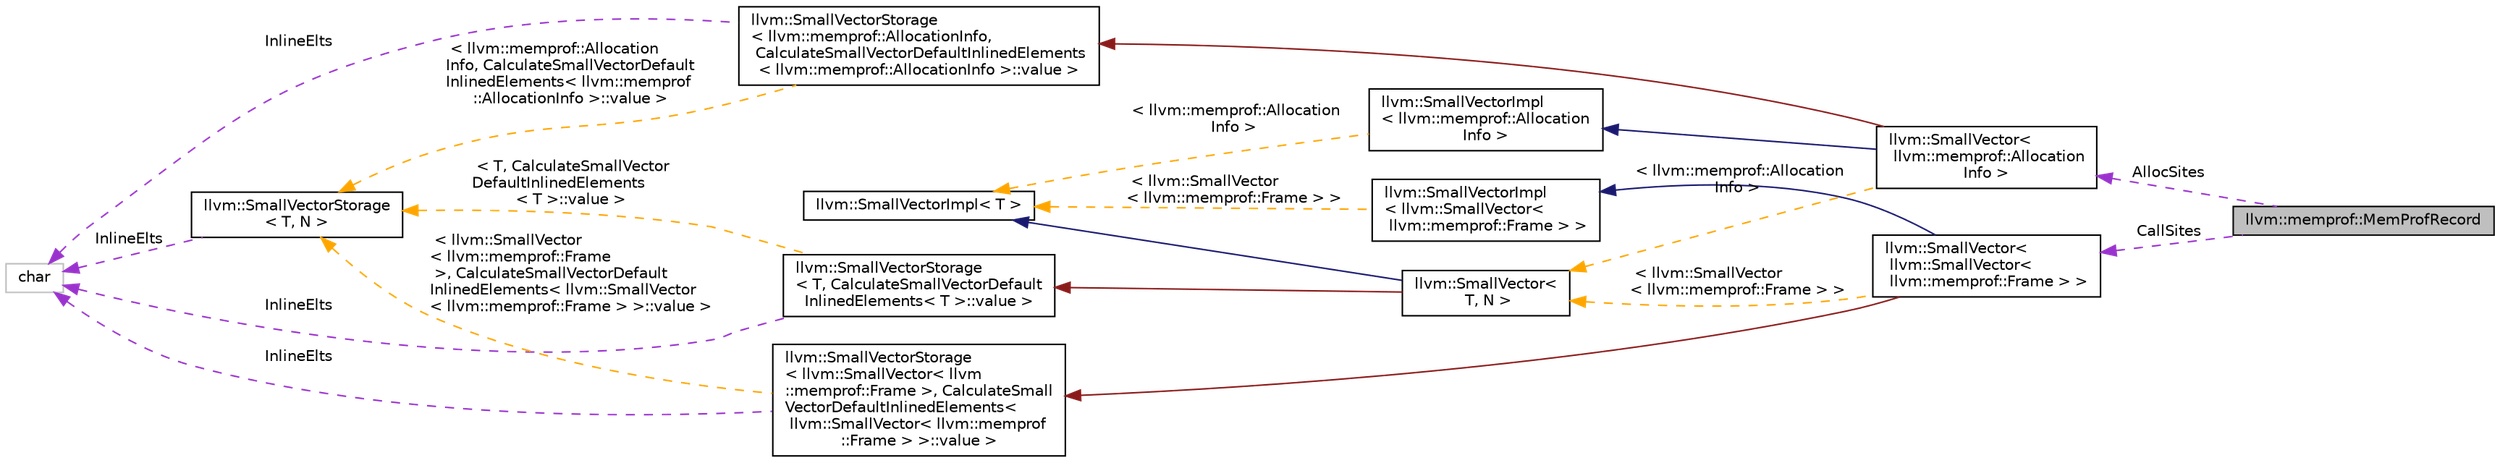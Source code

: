 digraph "llvm::memprof::MemProfRecord"
{
 // LATEX_PDF_SIZE
  bgcolor="transparent";
  edge [fontname="Helvetica",fontsize="10",labelfontname="Helvetica",labelfontsize="10"];
  node [fontname="Helvetica",fontsize="10",shape=record];
  rankdir="LR";
  Node1 [label="llvm::memprof::MemProfRecord",height=0.2,width=0.4,color="black", fillcolor="grey75", style="filled", fontcolor="black",tooltip=" "];
  Node2 -> Node1 [dir="back",color="darkorchid3",fontsize="10",style="dashed",label=" CallSites" ,fontname="Helvetica"];
  Node2 [label="llvm::SmallVector\<\l llvm::SmallVector\<\l llvm::memprof::Frame \> \>",height=0.2,width=0.4,color="black",URL="$classllvm_1_1SmallVector.html",tooltip=" "];
  Node3 -> Node2 [dir="back",color="midnightblue",fontsize="10",style="solid",fontname="Helvetica"];
  Node3 [label="llvm::SmallVectorImpl\l\< llvm::SmallVector\<\l llvm::memprof::Frame \> \>",height=0.2,width=0.4,color="black",URL="$classllvm_1_1SmallVectorImpl.html",tooltip=" "];
  Node4 -> Node3 [dir="back",color="orange",fontsize="10",style="dashed",label=" \< llvm::SmallVector\l\< llvm::memprof::Frame \> \>" ,fontname="Helvetica"];
  Node4 [label="llvm::SmallVectorImpl\< T \>",height=0.2,width=0.4,color="black",URL="$classllvm_1_1SmallVectorImpl.html",tooltip="This class consists of common code factored out of the SmallVector class to reduce code duplication b..."];
  Node5 -> Node2 [dir="back",color="firebrick4",fontsize="10",style="solid",fontname="Helvetica"];
  Node5 [label="llvm::SmallVectorStorage\l\< llvm::SmallVector\< llvm\l::memprof::Frame \>, CalculateSmall\lVectorDefaultInlinedElements\<\l llvm::SmallVector\< llvm::memprof\l::Frame \> \>::value \>",height=0.2,width=0.4,color="black",URL="$structllvm_1_1SmallVectorStorage.html",tooltip=" "];
  Node6 -> Node5 [dir="back",color="darkorchid3",fontsize="10",style="dashed",label=" InlineElts" ,fontname="Helvetica"];
  Node6 [label="char",height=0.2,width=0.4,color="grey75",tooltip=" "];
  Node7 -> Node5 [dir="back",color="orange",fontsize="10",style="dashed",label=" \< llvm::SmallVector\l\< llvm::memprof::Frame\l \>, CalculateSmallVectorDefault\lInlinedElements\< llvm::SmallVector\l\< llvm::memprof::Frame \> \>::value \>" ,fontname="Helvetica"];
  Node7 [label="llvm::SmallVectorStorage\l\< T, N \>",height=0.2,width=0.4,color="black",URL="$structllvm_1_1SmallVectorStorage.html",tooltip="Storage for the SmallVector elements."];
  Node6 -> Node7 [dir="back",color="darkorchid3",fontsize="10",style="dashed",label=" InlineElts" ,fontname="Helvetica"];
  Node8 -> Node2 [dir="back",color="orange",fontsize="10",style="dashed",label=" \< llvm::SmallVector\l\< llvm::memprof::Frame \> \>" ,fontname="Helvetica"];
  Node8 [label="llvm::SmallVector\<\l T, N \>",height=0.2,width=0.4,color="black",URL="$classllvm_1_1SmallVector.html",tooltip="This is a 'vector' (really, a variable-sized array), optimized for the case when the array is small."];
  Node4 -> Node8 [dir="back",color="midnightblue",fontsize="10",style="solid",fontname="Helvetica"];
  Node9 -> Node8 [dir="back",color="firebrick4",fontsize="10",style="solid",fontname="Helvetica"];
  Node9 [label="llvm::SmallVectorStorage\l\< T, CalculateSmallVectorDefault\lInlinedElements\< T \>::value \>",height=0.2,width=0.4,color="black",URL="$structllvm_1_1SmallVectorStorage.html",tooltip=" "];
  Node6 -> Node9 [dir="back",color="darkorchid3",fontsize="10",style="dashed",label=" InlineElts" ,fontname="Helvetica"];
  Node7 -> Node9 [dir="back",color="orange",fontsize="10",style="dashed",label=" \< T, CalculateSmallVector\lDefaultInlinedElements\l\< T \>::value \>" ,fontname="Helvetica"];
  Node10 -> Node1 [dir="back",color="darkorchid3",fontsize="10",style="dashed",label=" AllocSites" ,fontname="Helvetica"];
  Node10 [label="llvm::SmallVector\<\l llvm::memprof::Allocation\lInfo \>",height=0.2,width=0.4,color="black",URL="$classllvm_1_1SmallVector.html",tooltip=" "];
  Node11 -> Node10 [dir="back",color="midnightblue",fontsize="10",style="solid",fontname="Helvetica"];
  Node11 [label="llvm::SmallVectorImpl\l\< llvm::memprof::Allocation\lInfo \>",height=0.2,width=0.4,color="black",URL="$classllvm_1_1SmallVectorImpl.html",tooltip=" "];
  Node4 -> Node11 [dir="back",color="orange",fontsize="10",style="dashed",label=" \< llvm::memprof::Allocation\lInfo \>" ,fontname="Helvetica"];
  Node12 -> Node10 [dir="back",color="firebrick4",fontsize="10",style="solid",fontname="Helvetica"];
  Node12 [label="llvm::SmallVectorStorage\l\< llvm::memprof::AllocationInfo,\l CalculateSmallVectorDefaultInlinedElements\l\< llvm::memprof::AllocationInfo \>::value \>",height=0.2,width=0.4,color="black",URL="$structllvm_1_1SmallVectorStorage.html",tooltip=" "];
  Node6 -> Node12 [dir="back",color="darkorchid3",fontsize="10",style="dashed",label=" InlineElts" ,fontname="Helvetica"];
  Node7 -> Node12 [dir="back",color="orange",fontsize="10",style="dashed",label=" \< llvm::memprof::Allocation\lInfo, CalculateSmallVectorDefault\lInlinedElements\< llvm::memprof\l::AllocationInfo \>::value \>" ,fontname="Helvetica"];
  Node8 -> Node10 [dir="back",color="orange",fontsize="10",style="dashed",label=" \< llvm::memprof::Allocation\lInfo \>" ,fontname="Helvetica"];
}
